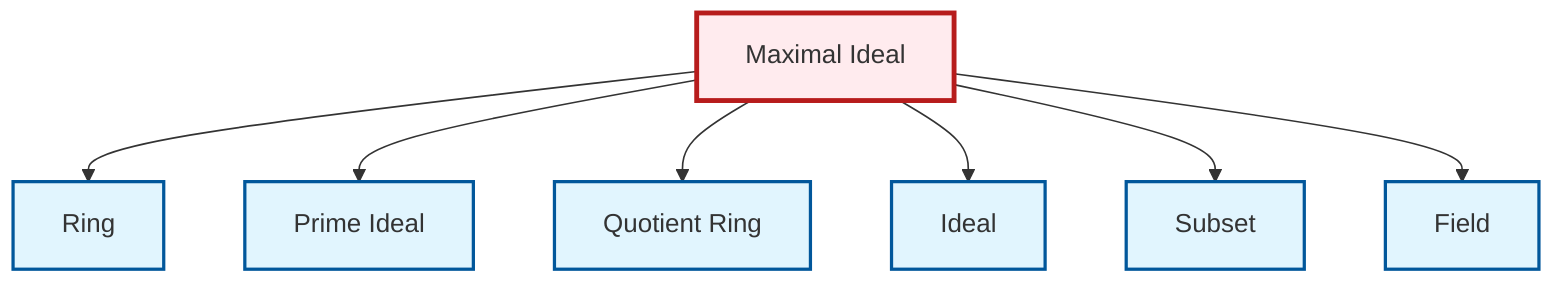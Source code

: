 graph TD
    classDef definition fill:#e1f5fe,stroke:#01579b,stroke-width:2px
    classDef theorem fill:#f3e5f5,stroke:#4a148c,stroke-width:2px
    classDef axiom fill:#fff3e0,stroke:#e65100,stroke-width:2px
    classDef example fill:#e8f5e9,stroke:#1b5e20,stroke-width:2px
    classDef current fill:#ffebee,stroke:#b71c1c,stroke-width:3px
    def-maximal-ideal["Maximal Ideal"]:::definition
    def-field["Field"]:::definition
    def-ring["Ring"]:::definition
    def-ideal["Ideal"]:::definition
    def-prime-ideal["Prime Ideal"]:::definition
    def-subset["Subset"]:::definition
    def-quotient-ring["Quotient Ring"]:::definition
    def-maximal-ideal --> def-ring
    def-maximal-ideal --> def-prime-ideal
    def-maximal-ideal --> def-quotient-ring
    def-maximal-ideal --> def-ideal
    def-maximal-ideal --> def-subset
    def-maximal-ideal --> def-field
    class def-maximal-ideal current